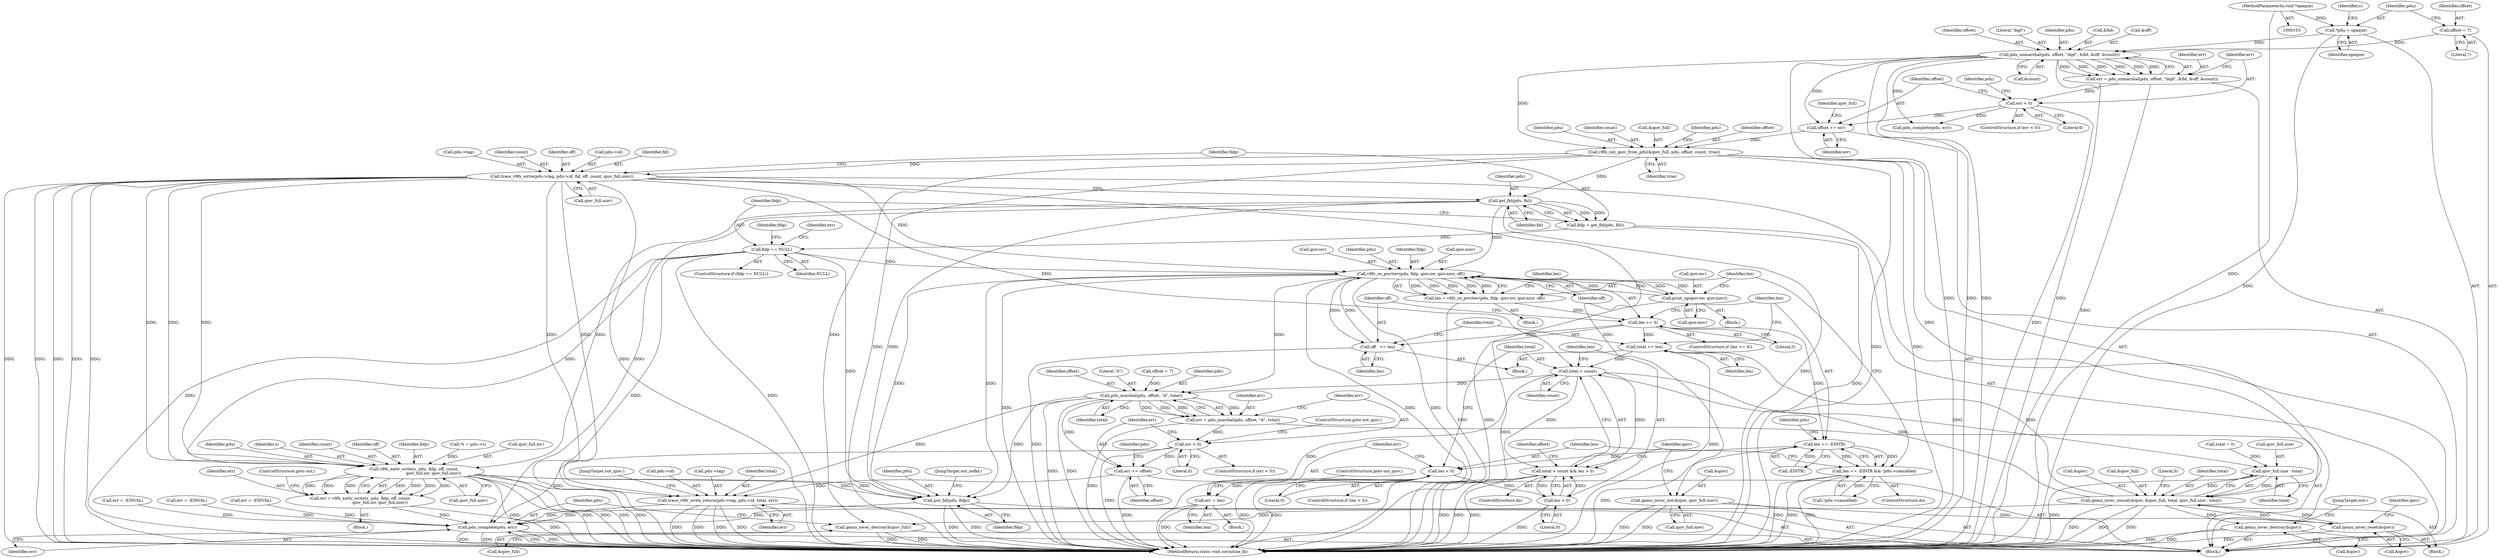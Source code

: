digraph "0_qemu_fdfcc9aeea1492f4b819a24c94dfb678145b1bf9@API" {
"1000166" [label="(Call,trace_v9fs_write(pdu->tag, pdu->id, fid, off, count, qiov_full.niov))"];
"1000159" [label="(Call,v9fs_init_qiov_from_pdu(&qiov_full, pdu, offset, count, true))"];
"1000137" [label="(Call,pdu_unmarshal(pdu, offset, \"dqd\", &fid, &off, &count))"];
"1000124" [label="(Call,*pdu = opaque)"];
"1000104" [label="(MethodParameterIn,void *opaque)"];
"1000119" [label="(Call,offset = 7)"];
"1000156" [label="(Call,offset += err)"];
"1000148" [label="(Call,err < 0)"];
"1000135" [label="(Call,err = pdu_unmarshal(pdu, offset, \"dqd\", &fid, &off, &count))"];
"1000181" [label="(Call,get_fid(pdu, fid))"];
"1000179" [label="(Call,fidp = get_fid(pdu, fid))"];
"1000185" [label="(Call,fidp == NULL)"];
"1000226" [label="(Call,v9fs_xattr_write(s, pdu, fidp, off, count,\n                               qiov_full.iov, qiov_full.niov))"];
"1000224" [label="(Call,err = v9fs_xattr_write(s, pdu, fidp, off, count,\n                               qiov_full.iov, qiov_full.niov))"];
"1000368" [label="(Call,pdu_complete(pdu, err))"];
"1000361" [label="(Call,put_fid(pdu, fidp))"];
"1000282" [label="(Call,v9fs_co_pwritev(pdu, fidp, qiov.iov, qiov.niov, off))"];
"1000271" [label="(Call,print_sg(qiov.iov, qiov.niov))"];
"1000280" [label="(Call,len = v9fs_co_pwritev(pdu, fidp, qiov.iov, qiov.niov, off))"];
"1000293" [label="(Call,len >= 0)"];
"1000297" [label="(Call,off   += len)"];
"1000300" [label="(Call,total += len)"];
"1000322" [label="(Call,total < count)"];
"1000263" [label="(Call,qiov_full.size - total)"];
"1000257" [label="(Call,qemu_iovec_concat(&qiov, &qiov_full, total, qiov_full.size - total))"];
"1000254" [label="(Call,qemu_iovec_reset(&qiov))"];
"1000357" [label="(Call,qemu_iovec_destroy(&qiov))"];
"1000365" [label="(Call,qemu_iovec_destroy(&qiov_full))"];
"1000321" [label="(Call,total < count && len > 0)"];
"1000333" [label="(Call,pdu_marshal(pdu, offset, \"d\", total))"];
"1000331" [label="(Call,err = pdu_marshal(pdu, offset, \"d\", total))"];
"1000339" [label="(Call,err < 0)"];
"1000344" [label="(Call,err += offset)"];
"1000347" [label="(Call,trace_v9fs_write_return(pdu->tag, pdu->id, total, err))"];
"1000304" [label="(Call,len == -EINTR)"];
"1000303" [label="(Call,len == -EINTR && !pdu->cancelled)"];
"1000313" [label="(Call,len < 0)"];
"1000317" [label="(Call,err = len)"];
"1000325" [label="(Call,len > 0)"];
"1000246" [label="(Call,qemu_iovec_init(&qiov, qiov_full.niov))"];
"1000292" [label="(ControlStructure,if (len >= 0))"];
"1000182" [label="(Identifier,pdu)"];
"1000326" [label="(Identifier,len)"];
"1000128" [label="(Call,*s = pdu->s)"];
"1000349" [label="(Identifier,pdu)"];
"1000315" [label="(Literal,0)"];
"1000258" [label="(Call,&qiov)"];
"1000362" [label="(Identifier,pdu)"];
"1000186" [label="(Identifier,fidp)"];
"1000257" [label="(Call,qemu_iovec_concat(&qiov, &qiov_full, total, qiov_full.size - total))"];
"1000232" [label="(Call,qiov_full.iov)"];
"1000314" [label="(Identifier,len)"];
"1000137" [label="(Call,pdu_unmarshal(pdu, offset, \"dqd\", &fid, &off, &count))"];
"1000270" [label="(Block,)"];
"1000301" [label="(Identifier,total)"];
"1000141" [label="(Call,&fid)"];
"1000156" [label="(Call,offset += err)"];
"1000271" [label="(Call,print_sg(qiov.iov, qiov.niov))"];
"1000346" [label="(Identifier,offset)"];
"1000211" [label="(Call,err = -EINVAL)"];
"1000124" [label="(Call,*pdu = opaque)"];
"1000344" [label="(Call,err += offset)"];
"1000162" [label="(Identifier,pdu)"];
"1000304" [label="(Call,len == -EINTR)"];
"1000228" [label="(Identifier,pdu)"];
"1000275" [label="(Call,qiov.niov)"];
"1000241" [label="(Call,err = -EINVAL)"];
"1000115" [label="(Call,total = 0)"];
"1000179" [label="(Call,fidp = get_fid(pdu, fid))"];
"1000306" [label="(Call,-EINTR)"];
"1000176" [label="(Call,qiov_full.niov)"];
"1000170" [label="(Call,pdu->id)"];
"1000313" [label="(Call,len < 0)"];
"1000145" [label="(Call,&count)"];
"1000356" [label="(JumpTarget,out_qiov:)"];
"1000328" [label="(Call,offset = 7)"];
"1000227" [label="(Identifier,s)"];
"1000325" [label="(Call,len > 0)"];
"1000126" [label="(Identifier,opaque)"];
"1000321" [label="(Call,total < count && len > 0)"];
"1000319" [label="(Identifier,len)"];
"1000247" [label="(Call,&qiov)"];
"1000334" [label="(Identifier,pdu)"];
"1000335" [label="(Identifier,offset)"];
"1000143" [label="(Call,&off)"];
"1000371" [label="(MethodReturn,static void coroutine_fn)"];
"1000167" [label="(Call,pdu->tag)"];
"1000291" [label="(Identifier,off)"];
"1000297" [label="(Call,off   += len)"];
"1000252" [label="(ControlStructure,do)"];
"1000256" [label="(Identifier,qiov)"];
"1000331" [label="(Call,err = pdu_marshal(pdu, offset, \"d\", total))"];
"1000323" [label="(Identifier,total)"];
"1000189" [label="(Call,err = -EINVAL)"];
"1000340" [label="(Identifier,err)"];
"1000120" [label="(Identifier,offset)"];
"1000161" [label="(Identifier,qiov_full)"];
"1000164" [label="(Identifier,count)"];
"1000119" [label="(Call,offset = 7)"];
"1000136" [label="(Identifier,err)"];
"1000160" [label="(Call,&qiov_full)"];
"1000308" [label="(Call,!pdu->cancelled)"];
"1000264" [label="(Call,qiov_full.size)"];
"1000341" [label="(Literal,0)"];
"1000168" [label="(Identifier,pdu)"];
"1000149" [label="(Identifier,err)"];
"1000272" [label="(Call,qiov.iov)"];
"1000226" [label="(Call,v9fs_xattr_write(s, pdu, fidp, off, count,\n                               qiov_full.iov, qiov_full.niov))"];
"1000365" [label="(Call,qemu_iovec_destroy(&qiov_full))"];
"1000263" [label="(Call,qiov_full.size - total)"];
"1000288" [label="(Call,qiov.niov)"];
"1000343" [label="(ControlStructure,goto out_qiov;)"];
"1000260" [label="(Call,&qiov_full)"];
"1000231" [label="(Identifier,count)"];
"1000361" [label="(Call,put_fid(pdu, fidp))"];
"1000310" [label="(Identifier,pdu)"];
"1000351" [label="(Call,pdu->id)"];
"1000318" [label="(Identifier,err)"];
"1000296" [label="(Block,)"];
"1000285" [label="(Call,qiov.iov)"];
"1000279" [label="(Block,)"];
"1000348" [label="(Call,pdu->tag)"];
"1000175" [label="(Identifier,count)"];
"1000370" [label="(Identifier,err)"];
"1000224" [label="(Call,err = v9fs_xattr_write(s, pdu, fidp, off, count,\n                               qiov_full.iov, qiov_full.niov))"];
"1000345" [label="(Identifier,err)"];
"1000281" [label="(Identifier,len)"];
"1000294" [label="(Identifier,len)"];
"1000366" [label="(Call,&qiov_full)"];
"1000360" [label="(JumpTarget,out:)"];
"1000249" [label="(Call,qiov_full.niov)"];
"1000157" [label="(Identifier,offset)"];
"1000303" [label="(Call,len == -EINTR && !pdu->cancelled)"];
"1000104" [label="(MethodParameterIn,void *opaque)"];
"1000305" [label="(Identifier,len)"];
"1000190" [label="(Identifier,err)"];
"1000337" [label="(Identifier,total)"];
"1000148" [label="(Call,err < 0)"];
"1000147" [label="(ControlStructure,if (err < 0))"];
"1000354" [label="(Identifier,total)"];
"1000230" [label="(Identifier,off)"];
"1000299" [label="(Identifier,len)"];
"1000183" [label="(Identifier,fid)"];
"1000320" [label="(ControlStructure,goto out_qiov;)"];
"1000153" [label="(Identifier,pdu)"];
"1000300" [label="(Call,total += len)"];
"1000282" [label="(Call,v9fs_co_pwritev(pdu, fidp, qiov.iov, qiov.niov, off))"];
"1000347" [label="(Call,trace_v9fs_write_return(pdu->tag, pdu->id, total, err))"];
"1000269" [label="(Literal,0)"];
"1000253" [label="(Block,)"];
"1000329" [label="(Identifier,offset)"];
"1000338" [label="(ControlStructure,if (err < 0))"];
"1000358" [label="(Call,&qiov)"];
"1000283" [label="(Identifier,pdu)"];
"1000368" [label="(Call,pdu_complete(pdu, err))"];
"1000280" [label="(Call,len = v9fs_co_pwritev(pdu, fidp, qiov.iov, qiov.niov, off))"];
"1000174" [label="(Identifier,off)"];
"1000152" [label="(Call,pdu_complete(pdu, err))"];
"1000317" [label="(Call,err = len)"];
"1000105" [label="(Block,)"];
"1000150" [label="(Literal,0)"];
"1000336" [label="(Literal,\"d\")"];
"1000259" [label="(Identifier,qiov)"];
"1000158" [label="(Identifier,err)"];
"1000262" [label="(Identifier,total)"];
"1000121" [label="(Literal,7)"];
"1000324" [label="(Identifier,count)"];
"1000369" [label="(Identifier,pdu)"];
"1000364" [label="(JumpTarget,out_nofid:)"];
"1000254" [label="(Call,qemu_iovec_reset(&qiov))"];
"1000278" [label="(ControlStructure,do)"];
"1000327" [label="(Literal,0)"];
"1000139" [label="(Identifier,offset)"];
"1000166" [label="(Call,trace_v9fs_write(pdu->tag, pdu->id, fid, off, count, qiov_full.niov))"];
"1000197" [label="(Identifier,fidp)"];
"1000355" [label="(Identifier,err)"];
"1000316" [label="(Block,)"];
"1000246" [label="(Call,qemu_iovec_init(&qiov, qiov_full.niov))"];
"1000267" [label="(Identifier,total)"];
"1000223" [label="(Block,)"];
"1000332" [label="(Identifier,err)"];
"1000180" [label="(Identifier,fidp)"];
"1000284" [label="(Identifier,fidp)"];
"1000225" [label="(Identifier,err)"];
"1000295" [label="(Literal,0)"];
"1000140" [label="(Literal,\"dqd\")"];
"1000165" [label="(Identifier,true)"];
"1000184" [label="(ControlStructure,if (fidp == NULL))"];
"1000138" [label="(Identifier,pdu)"];
"1000135" [label="(Call,err = pdu_unmarshal(pdu, offset, \"dqd\", &fid, &off, &count))"];
"1000298" [label="(Identifier,off)"];
"1000312" [label="(ControlStructure,if (len < 0))"];
"1000129" [label="(Identifier,s)"];
"1000229" [label="(Identifier,fidp)"];
"1000159" [label="(Call,v9fs_init_qiov_from_pdu(&qiov_full, pdu, offset, count, true))"];
"1000125" [label="(Identifier,pdu)"];
"1000187" [label="(Identifier,NULL)"];
"1000293" [label="(Call,len >= 0)"];
"1000255" [label="(Call,&qiov)"];
"1000322" [label="(Call,total < count)"];
"1000163" [label="(Identifier,offset)"];
"1000235" [label="(Call,qiov_full.niov)"];
"1000238" [label="(ControlStructure,goto out;)"];
"1000357" [label="(Call,qemu_iovec_destroy(&qiov))"];
"1000173" [label="(Identifier,fid)"];
"1000333" [label="(Call,pdu_marshal(pdu, offset, \"d\", total))"];
"1000339" [label="(Call,err < 0)"];
"1000185" [label="(Call,fidp == NULL)"];
"1000363" [label="(Identifier,fidp)"];
"1000302" [label="(Identifier,len)"];
"1000181" [label="(Call,get_fid(pdu, fid))"];
"1000166" -> "1000105"  [label="AST: "];
"1000166" -> "1000176"  [label="CFG: "];
"1000167" -> "1000166"  [label="AST: "];
"1000170" -> "1000166"  [label="AST: "];
"1000173" -> "1000166"  [label="AST: "];
"1000174" -> "1000166"  [label="AST: "];
"1000175" -> "1000166"  [label="AST: "];
"1000176" -> "1000166"  [label="AST: "];
"1000180" -> "1000166"  [label="CFG: "];
"1000166" -> "1000371"  [label="DDG: "];
"1000166" -> "1000371"  [label="DDG: "];
"1000166" -> "1000371"  [label="DDG: "];
"1000166" -> "1000371"  [label="DDG: "];
"1000166" -> "1000371"  [label="DDG: "];
"1000166" -> "1000371"  [label="DDG: "];
"1000159" -> "1000166"  [label="DDG: "];
"1000166" -> "1000181"  [label="DDG: "];
"1000166" -> "1000226"  [label="DDG: "];
"1000166" -> "1000226"  [label="DDG: "];
"1000166" -> "1000226"  [label="DDG: "];
"1000166" -> "1000246"  [label="DDG: "];
"1000166" -> "1000282"  [label="DDG: "];
"1000166" -> "1000322"  [label="DDG: "];
"1000166" -> "1000347"  [label="DDG: "];
"1000166" -> "1000347"  [label="DDG: "];
"1000159" -> "1000105"  [label="AST: "];
"1000159" -> "1000165"  [label="CFG: "];
"1000160" -> "1000159"  [label="AST: "];
"1000162" -> "1000159"  [label="AST: "];
"1000163" -> "1000159"  [label="AST: "];
"1000164" -> "1000159"  [label="AST: "];
"1000165" -> "1000159"  [label="AST: "];
"1000168" -> "1000159"  [label="CFG: "];
"1000159" -> "1000371"  [label="DDG: "];
"1000159" -> "1000371"  [label="DDG: "];
"1000159" -> "1000371"  [label="DDG: "];
"1000137" -> "1000159"  [label="DDG: "];
"1000156" -> "1000159"  [label="DDG: "];
"1000159" -> "1000181"  [label="DDG: "];
"1000159" -> "1000257"  [label="DDG: "];
"1000159" -> "1000365"  [label="DDG: "];
"1000137" -> "1000135"  [label="AST: "];
"1000137" -> "1000145"  [label="CFG: "];
"1000138" -> "1000137"  [label="AST: "];
"1000139" -> "1000137"  [label="AST: "];
"1000140" -> "1000137"  [label="AST: "];
"1000141" -> "1000137"  [label="AST: "];
"1000143" -> "1000137"  [label="AST: "];
"1000145" -> "1000137"  [label="AST: "];
"1000135" -> "1000137"  [label="CFG: "];
"1000137" -> "1000371"  [label="DDG: "];
"1000137" -> "1000371"  [label="DDG: "];
"1000137" -> "1000371"  [label="DDG: "];
"1000137" -> "1000371"  [label="DDG: "];
"1000137" -> "1000135"  [label="DDG: "];
"1000137" -> "1000135"  [label="DDG: "];
"1000137" -> "1000135"  [label="DDG: "];
"1000137" -> "1000135"  [label="DDG: "];
"1000137" -> "1000135"  [label="DDG: "];
"1000137" -> "1000135"  [label="DDG: "];
"1000124" -> "1000137"  [label="DDG: "];
"1000119" -> "1000137"  [label="DDG: "];
"1000137" -> "1000152"  [label="DDG: "];
"1000137" -> "1000156"  [label="DDG: "];
"1000124" -> "1000105"  [label="AST: "];
"1000124" -> "1000126"  [label="CFG: "];
"1000125" -> "1000124"  [label="AST: "];
"1000126" -> "1000124"  [label="AST: "];
"1000129" -> "1000124"  [label="CFG: "];
"1000124" -> "1000371"  [label="DDG: "];
"1000104" -> "1000124"  [label="DDG: "];
"1000104" -> "1000103"  [label="AST: "];
"1000104" -> "1000371"  [label="DDG: "];
"1000119" -> "1000105"  [label="AST: "];
"1000119" -> "1000121"  [label="CFG: "];
"1000120" -> "1000119"  [label="AST: "];
"1000121" -> "1000119"  [label="AST: "];
"1000125" -> "1000119"  [label="CFG: "];
"1000156" -> "1000105"  [label="AST: "];
"1000156" -> "1000158"  [label="CFG: "];
"1000157" -> "1000156"  [label="AST: "];
"1000158" -> "1000156"  [label="AST: "];
"1000161" -> "1000156"  [label="CFG: "];
"1000148" -> "1000156"  [label="DDG: "];
"1000148" -> "1000147"  [label="AST: "];
"1000148" -> "1000150"  [label="CFG: "];
"1000149" -> "1000148"  [label="AST: "];
"1000150" -> "1000148"  [label="AST: "];
"1000153" -> "1000148"  [label="CFG: "];
"1000157" -> "1000148"  [label="CFG: "];
"1000148" -> "1000371"  [label="DDG: "];
"1000135" -> "1000148"  [label="DDG: "];
"1000148" -> "1000152"  [label="DDG: "];
"1000135" -> "1000105"  [label="AST: "];
"1000136" -> "1000135"  [label="AST: "];
"1000149" -> "1000135"  [label="CFG: "];
"1000135" -> "1000371"  [label="DDG: "];
"1000181" -> "1000179"  [label="AST: "];
"1000181" -> "1000183"  [label="CFG: "];
"1000182" -> "1000181"  [label="AST: "];
"1000183" -> "1000181"  [label="AST: "];
"1000179" -> "1000181"  [label="CFG: "];
"1000181" -> "1000371"  [label="DDG: "];
"1000181" -> "1000179"  [label="DDG: "];
"1000181" -> "1000179"  [label="DDG: "];
"1000181" -> "1000226"  [label="DDG: "];
"1000181" -> "1000282"  [label="DDG: "];
"1000181" -> "1000361"  [label="DDG: "];
"1000181" -> "1000368"  [label="DDG: "];
"1000179" -> "1000105"  [label="AST: "];
"1000180" -> "1000179"  [label="AST: "];
"1000186" -> "1000179"  [label="CFG: "];
"1000179" -> "1000371"  [label="DDG: "];
"1000179" -> "1000185"  [label="DDG: "];
"1000185" -> "1000184"  [label="AST: "];
"1000185" -> "1000187"  [label="CFG: "];
"1000186" -> "1000185"  [label="AST: "];
"1000187" -> "1000185"  [label="AST: "];
"1000190" -> "1000185"  [label="CFG: "];
"1000197" -> "1000185"  [label="CFG: "];
"1000185" -> "1000371"  [label="DDG: "];
"1000185" -> "1000371"  [label="DDG: "];
"1000185" -> "1000371"  [label="DDG: "];
"1000185" -> "1000226"  [label="DDG: "];
"1000185" -> "1000282"  [label="DDG: "];
"1000185" -> "1000361"  [label="DDG: "];
"1000226" -> "1000224"  [label="AST: "];
"1000226" -> "1000235"  [label="CFG: "];
"1000227" -> "1000226"  [label="AST: "];
"1000228" -> "1000226"  [label="AST: "];
"1000229" -> "1000226"  [label="AST: "];
"1000230" -> "1000226"  [label="AST: "];
"1000231" -> "1000226"  [label="AST: "];
"1000232" -> "1000226"  [label="AST: "];
"1000235" -> "1000226"  [label="AST: "];
"1000224" -> "1000226"  [label="CFG: "];
"1000226" -> "1000371"  [label="DDG: "];
"1000226" -> "1000371"  [label="DDG: "];
"1000226" -> "1000371"  [label="DDG: "];
"1000226" -> "1000371"  [label="DDG: "];
"1000226" -> "1000371"  [label="DDG: "];
"1000226" -> "1000224"  [label="DDG: "];
"1000226" -> "1000224"  [label="DDG: "];
"1000226" -> "1000224"  [label="DDG: "];
"1000226" -> "1000224"  [label="DDG: "];
"1000226" -> "1000224"  [label="DDG: "];
"1000226" -> "1000224"  [label="DDG: "];
"1000226" -> "1000224"  [label="DDG: "];
"1000128" -> "1000226"  [label="DDG: "];
"1000226" -> "1000361"  [label="DDG: "];
"1000226" -> "1000361"  [label="DDG: "];
"1000224" -> "1000223"  [label="AST: "];
"1000225" -> "1000224"  [label="AST: "];
"1000238" -> "1000224"  [label="CFG: "];
"1000224" -> "1000371"  [label="DDG: "];
"1000224" -> "1000368"  [label="DDG: "];
"1000368" -> "1000105"  [label="AST: "];
"1000368" -> "1000370"  [label="CFG: "];
"1000369" -> "1000368"  [label="AST: "];
"1000370" -> "1000368"  [label="AST: "];
"1000371" -> "1000368"  [label="CFG: "];
"1000368" -> "1000371"  [label="DDG: "];
"1000368" -> "1000371"  [label="DDG: "];
"1000368" -> "1000371"  [label="DDG: "];
"1000361" -> "1000368"  [label="DDG: "];
"1000211" -> "1000368"  [label="DDG: "];
"1000339" -> "1000368"  [label="DDG: "];
"1000241" -> "1000368"  [label="DDG: "];
"1000347" -> "1000368"  [label="DDG: "];
"1000189" -> "1000368"  [label="DDG: "];
"1000317" -> "1000368"  [label="DDG: "];
"1000361" -> "1000105"  [label="AST: "];
"1000361" -> "1000363"  [label="CFG: "];
"1000362" -> "1000361"  [label="AST: "];
"1000363" -> "1000361"  [label="AST: "];
"1000364" -> "1000361"  [label="CFG: "];
"1000361" -> "1000371"  [label="DDG: "];
"1000361" -> "1000371"  [label="DDG: "];
"1000333" -> "1000361"  [label="DDG: "];
"1000282" -> "1000361"  [label="DDG: "];
"1000282" -> "1000361"  [label="DDG: "];
"1000282" -> "1000280"  [label="AST: "];
"1000282" -> "1000291"  [label="CFG: "];
"1000283" -> "1000282"  [label="AST: "];
"1000284" -> "1000282"  [label="AST: "];
"1000285" -> "1000282"  [label="AST: "];
"1000288" -> "1000282"  [label="AST: "];
"1000291" -> "1000282"  [label="AST: "];
"1000280" -> "1000282"  [label="CFG: "];
"1000282" -> "1000371"  [label="DDG: "];
"1000282" -> "1000371"  [label="DDG: "];
"1000282" -> "1000371"  [label="DDG: "];
"1000282" -> "1000271"  [label="DDG: "];
"1000282" -> "1000271"  [label="DDG: "];
"1000282" -> "1000280"  [label="DDG: "];
"1000282" -> "1000280"  [label="DDG: "];
"1000282" -> "1000280"  [label="DDG: "];
"1000282" -> "1000280"  [label="DDG: "];
"1000282" -> "1000280"  [label="DDG: "];
"1000271" -> "1000282"  [label="DDG: "];
"1000271" -> "1000282"  [label="DDG: "];
"1000297" -> "1000282"  [label="DDG: "];
"1000282" -> "1000297"  [label="DDG: "];
"1000282" -> "1000333"  [label="DDG: "];
"1000271" -> "1000270"  [label="AST: "];
"1000271" -> "1000275"  [label="CFG: "];
"1000272" -> "1000271"  [label="AST: "];
"1000275" -> "1000271"  [label="AST: "];
"1000281" -> "1000271"  [label="CFG: "];
"1000271" -> "1000371"  [label="DDG: "];
"1000280" -> "1000279"  [label="AST: "];
"1000281" -> "1000280"  [label="AST: "];
"1000294" -> "1000280"  [label="CFG: "];
"1000280" -> "1000371"  [label="DDG: "];
"1000280" -> "1000293"  [label="DDG: "];
"1000293" -> "1000292"  [label="AST: "];
"1000293" -> "1000295"  [label="CFG: "];
"1000294" -> "1000293"  [label="AST: "];
"1000295" -> "1000293"  [label="AST: "];
"1000305" -> "1000293"  [label="CFG: "];
"1000298" -> "1000293"  [label="CFG: "];
"1000293" -> "1000371"  [label="DDG: "];
"1000293" -> "1000297"  [label="DDG: "];
"1000293" -> "1000300"  [label="DDG: "];
"1000293" -> "1000304"  [label="DDG: "];
"1000297" -> "1000296"  [label="AST: "];
"1000297" -> "1000299"  [label="CFG: "];
"1000298" -> "1000297"  [label="AST: "];
"1000299" -> "1000297"  [label="AST: "];
"1000301" -> "1000297"  [label="CFG: "];
"1000297" -> "1000371"  [label="DDG: "];
"1000300" -> "1000296"  [label="AST: "];
"1000300" -> "1000302"  [label="CFG: "];
"1000301" -> "1000300"  [label="AST: "];
"1000302" -> "1000300"  [label="AST: "];
"1000305" -> "1000300"  [label="CFG: "];
"1000300" -> "1000371"  [label="DDG: "];
"1000257" -> "1000300"  [label="DDG: "];
"1000300" -> "1000322"  [label="DDG: "];
"1000322" -> "1000321"  [label="AST: "];
"1000322" -> "1000324"  [label="CFG: "];
"1000323" -> "1000322"  [label="AST: "];
"1000324" -> "1000322"  [label="AST: "];
"1000326" -> "1000322"  [label="CFG: "];
"1000321" -> "1000322"  [label="CFG: "];
"1000322" -> "1000371"  [label="DDG: "];
"1000322" -> "1000263"  [label="DDG: "];
"1000322" -> "1000321"  [label="DDG: "];
"1000322" -> "1000321"  [label="DDG: "];
"1000257" -> "1000322"  [label="DDG: "];
"1000322" -> "1000333"  [label="DDG: "];
"1000263" -> "1000257"  [label="AST: "];
"1000263" -> "1000267"  [label="CFG: "];
"1000264" -> "1000263"  [label="AST: "];
"1000267" -> "1000263"  [label="AST: "];
"1000257" -> "1000263"  [label="CFG: "];
"1000263" -> "1000371"  [label="DDG: "];
"1000263" -> "1000257"  [label="DDG: "];
"1000263" -> "1000257"  [label="DDG: "];
"1000115" -> "1000263"  [label="DDG: "];
"1000257" -> "1000253"  [label="AST: "];
"1000258" -> "1000257"  [label="AST: "];
"1000260" -> "1000257"  [label="AST: "];
"1000262" -> "1000257"  [label="AST: "];
"1000269" -> "1000257"  [label="CFG: "];
"1000257" -> "1000371"  [label="DDG: "];
"1000257" -> "1000371"  [label="DDG: "];
"1000257" -> "1000371"  [label="DDG: "];
"1000257" -> "1000254"  [label="DDG: "];
"1000254" -> "1000257"  [label="DDG: "];
"1000257" -> "1000357"  [label="DDG: "];
"1000257" -> "1000365"  [label="DDG: "];
"1000254" -> "1000253"  [label="AST: "];
"1000254" -> "1000255"  [label="CFG: "];
"1000255" -> "1000254"  [label="AST: "];
"1000259" -> "1000254"  [label="CFG: "];
"1000254" -> "1000371"  [label="DDG: "];
"1000246" -> "1000254"  [label="DDG: "];
"1000357" -> "1000105"  [label="AST: "];
"1000357" -> "1000358"  [label="CFG: "];
"1000358" -> "1000357"  [label="AST: "];
"1000360" -> "1000357"  [label="CFG: "];
"1000357" -> "1000371"  [label="DDG: "];
"1000357" -> "1000371"  [label="DDG: "];
"1000365" -> "1000105"  [label="AST: "];
"1000365" -> "1000366"  [label="CFG: "];
"1000366" -> "1000365"  [label="AST: "];
"1000369" -> "1000365"  [label="CFG: "];
"1000365" -> "1000371"  [label="DDG: "];
"1000365" -> "1000371"  [label="DDG: "];
"1000321" -> "1000252"  [label="AST: "];
"1000321" -> "1000325"  [label="CFG: "];
"1000325" -> "1000321"  [label="AST: "];
"1000256" -> "1000321"  [label="CFG: "];
"1000329" -> "1000321"  [label="CFG: "];
"1000321" -> "1000371"  [label="DDG: "];
"1000321" -> "1000371"  [label="DDG: "];
"1000321" -> "1000371"  [label="DDG: "];
"1000325" -> "1000321"  [label="DDG: "];
"1000325" -> "1000321"  [label="DDG: "];
"1000333" -> "1000331"  [label="AST: "];
"1000333" -> "1000337"  [label="CFG: "];
"1000334" -> "1000333"  [label="AST: "];
"1000335" -> "1000333"  [label="AST: "];
"1000336" -> "1000333"  [label="AST: "];
"1000337" -> "1000333"  [label="AST: "];
"1000331" -> "1000333"  [label="CFG: "];
"1000333" -> "1000371"  [label="DDG: "];
"1000333" -> "1000371"  [label="DDG: "];
"1000333" -> "1000331"  [label="DDG: "];
"1000333" -> "1000331"  [label="DDG: "];
"1000333" -> "1000331"  [label="DDG: "];
"1000333" -> "1000331"  [label="DDG: "];
"1000328" -> "1000333"  [label="DDG: "];
"1000333" -> "1000344"  [label="DDG: "];
"1000333" -> "1000347"  [label="DDG: "];
"1000331" -> "1000105"  [label="AST: "];
"1000332" -> "1000331"  [label="AST: "];
"1000340" -> "1000331"  [label="CFG: "];
"1000331" -> "1000371"  [label="DDG: "];
"1000331" -> "1000339"  [label="DDG: "];
"1000339" -> "1000338"  [label="AST: "];
"1000339" -> "1000341"  [label="CFG: "];
"1000340" -> "1000339"  [label="AST: "];
"1000341" -> "1000339"  [label="AST: "];
"1000343" -> "1000339"  [label="CFG: "];
"1000345" -> "1000339"  [label="CFG: "];
"1000339" -> "1000371"  [label="DDG: "];
"1000339" -> "1000344"  [label="DDG: "];
"1000344" -> "1000105"  [label="AST: "];
"1000344" -> "1000346"  [label="CFG: "];
"1000345" -> "1000344"  [label="AST: "];
"1000346" -> "1000344"  [label="AST: "];
"1000349" -> "1000344"  [label="CFG: "];
"1000344" -> "1000371"  [label="DDG: "];
"1000344" -> "1000347"  [label="DDG: "];
"1000347" -> "1000105"  [label="AST: "];
"1000347" -> "1000355"  [label="CFG: "];
"1000348" -> "1000347"  [label="AST: "];
"1000351" -> "1000347"  [label="AST: "];
"1000354" -> "1000347"  [label="AST: "];
"1000355" -> "1000347"  [label="AST: "];
"1000356" -> "1000347"  [label="CFG: "];
"1000347" -> "1000371"  [label="DDG: "];
"1000347" -> "1000371"  [label="DDG: "];
"1000347" -> "1000371"  [label="DDG: "];
"1000347" -> "1000371"  [label="DDG: "];
"1000304" -> "1000303"  [label="AST: "];
"1000304" -> "1000306"  [label="CFG: "];
"1000305" -> "1000304"  [label="AST: "];
"1000306" -> "1000304"  [label="AST: "];
"1000310" -> "1000304"  [label="CFG: "];
"1000303" -> "1000304"  [label="CFG: "];
"1000304" -> "1000371"  [label="DDG: "];
"1000304" -> "1000303"  [label="DDG: "];
"1000304" -> "1000303"  [label="DDG: "];
"1000306" -> "1000304"  [label="DDG: "];
"1000304" -> "1000313"  [label="DDG: "];
"1000303" -> "1000278"  [label="AST: "];
"1000303" -> "1000308"  [label="CFG: "];
"1000308" -> "1000303"  [label="AST: "];
"1000281" -> "1000303"  [label="CFG: "];
"1000314" -> "1000303"  [label="CFG: "];
"1000303" -> "1000371"  [label="DDG: "];
"1000303" -> "1000371"  [label="DDG: "];
"1000303" -> "1000371"  [label="DDG: "];
"1000308" -> "1000303"  [label="DDG: "];
"1000313" -> "1000312"  [label="AST: "];
"1000313" -> "1000315"  [label="CFG: "];
"1000314" -> "1000313"  [label="AST: "];
"1000315" -> "1000313"  [label="AST: "];
"1000323" -> "1000313"  [label="CFG: "];
"1000318" -> "1000313"  [label="CFG: "];
"1000313" -> "1000371"  [label="DDG: "];
"1000313" -> "1000371"  [label="DDG: "];
"1000313" -> "1000317"  [label="DDG: "];
"1000313" -> "1000325"  [label="DDG: "];
"1000317" -> "1000316"  [label="AST: "];
"1000317" -> "1000319"  [label="CFG: "];
"1000318" -> "1000317"  [label="AST: "];
"1000319" -> "1000317"  [label="AST: "];
"1000320" -> "1000317"  [label="CFG: "];
"1000317" -> "1000371"  [label="DDG: "];
"1000325" -> "1000327"  [label="CFG: "];
"1000326" -> "1000325"  [label="AST: "];
"1000327" -> "1000325"  [label="AST: "];
"1000325" -> "1000371"  [label="DDG: "];
"1000246" -> "1000105"  [label="AST: "];
"1000246" -> "1000249"  [label="CFG: "];
"1000247" -> "1000246"  [label="AST: "];
"1000249" -> "1000246"  [label="AST: "];
"1000256" -> "1000246"  [label="CFG: "];
"1000246" -> "1000371"  [label="DDG: "];
"1000246" -> "1000371"  [label="DDG: "];
}
